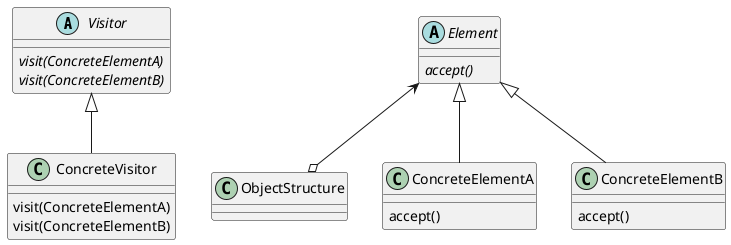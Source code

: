@startuml

abstract class Visitor {
	{abstract} visit(ConcreteElementA)
	{abstract} visit(ConcreteElementB)
}

class ConcreteVisitor {
	visit(ConcreteElementA)
	visit(ConcreteElementB)
}

abstract class Element {
	{abstract} accept()
}

class ObjectStructure {

}

class ConcreteElementA {
	accept()
}

class ConcreteElementB {
	accept()
}

Visitor <|-- ConcreteVisitor

Element <|-- ConcreteElementA
Element <|-- ConcreteElementB

Element <--o ObjectStructure

@enduml